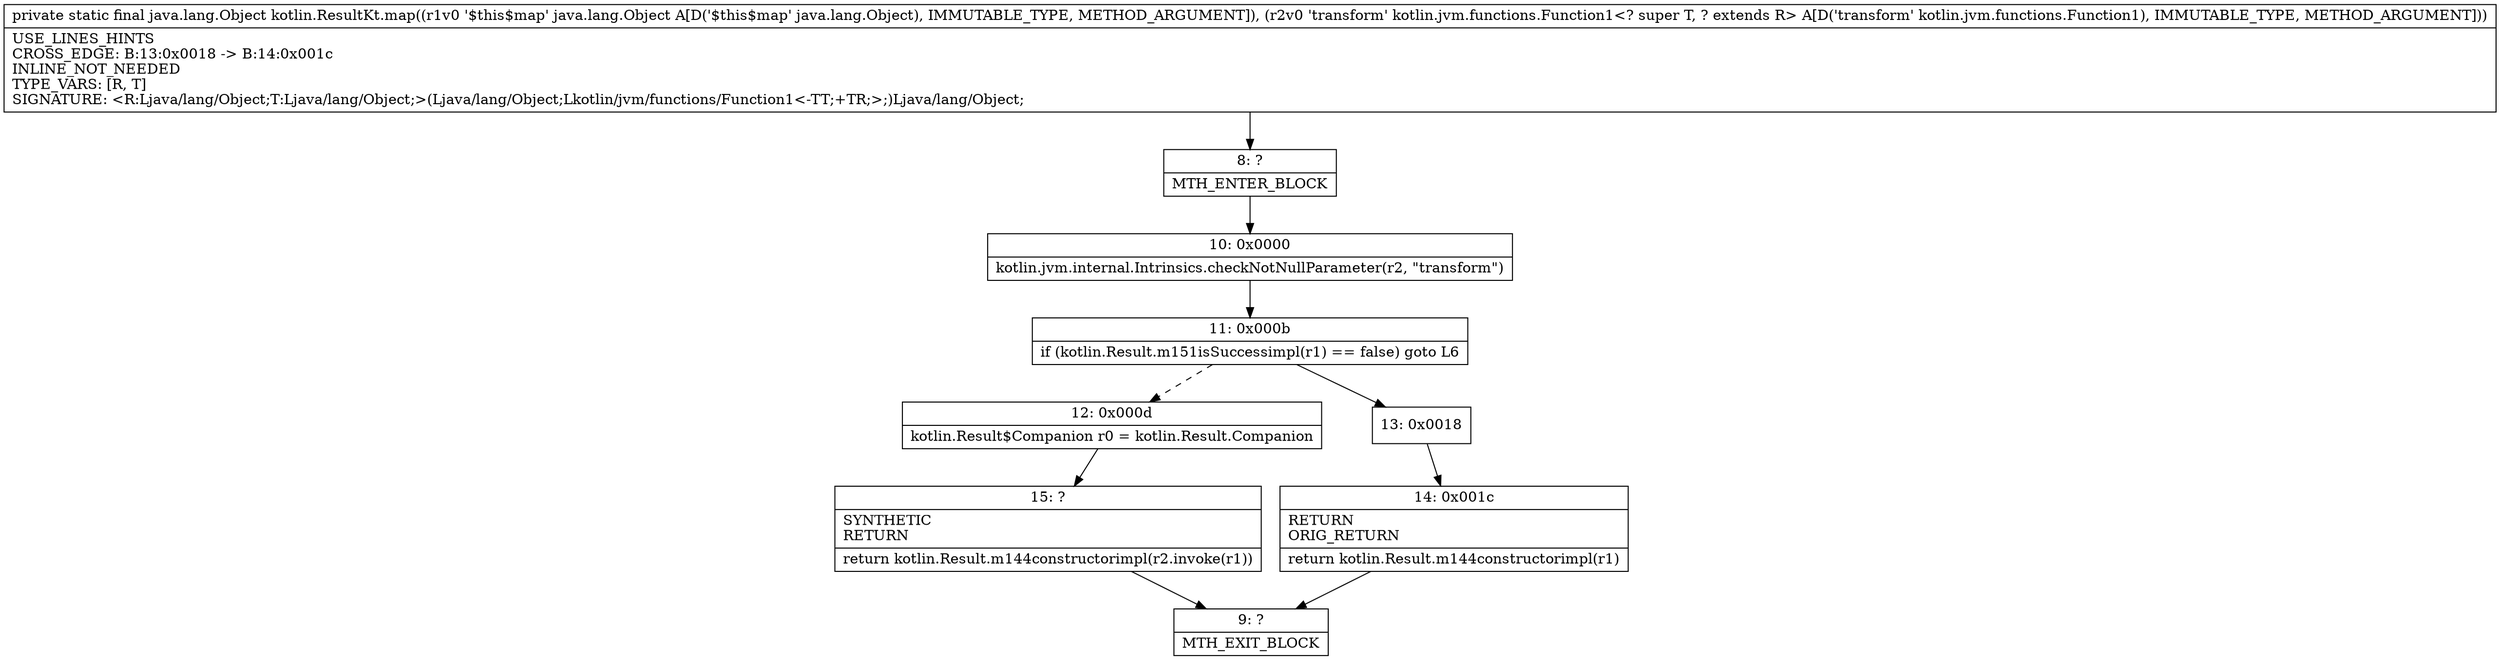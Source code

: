 digraph "CFG forkotlin.ResultKt.map(Ljava\/lang\/Object;Lkotlin\/jvm\/functions\/Function1;)Ljava\/lang\/Object;" {
Node_8 [shape=record,label="{8\:\ ?|MTH_ENTER_BLOCK\l}"];
Node_10 [shape=record,label="{10\:\ 0x0000|kotlin.jvm.internal.Intrinsics.checkNotNullParameter(r2, \"transform\")\l}"];
Node_11 [shape=record,label="{11\:\ 0x000b|if (kotlin.Result.m151isSuccessimpl(r1) == false) goto L6\l}"];
Node_12 [shape=record,label="{12\:\ 0x000d|kotlin.Result$Companion r0 = kotlin.Result.Companion\l}"];
Node_15 [shape=record,label="{15\:\ ?|SYNTHETIC\lRETURN\l|return kotlin.Result.m144constructorimpl(r2.invoke(r1))\l}"];
Node_9 [shape=record,label="{9\:\ ?|MTH_EXIT_BLOCK\l}"];
Node_13 [shape=record,label="{13\:\ 0x0018}"];
Node_14 [shape=record,label="{14\:\ 0x001c|RETURN\lORIG_RETURN\l|return kotlin.Result.m144constructorimpl(r1)\l}"];
MethodNode[shape=record,label="{private static final java.lang.Object kotlin.ResultKt.map((r1v0 '$this$map' java.lang.Object A[D('$this$map' java.lang.Object), IMMUTABLE_TYPE, METHOD_ARGUMENT]), (r2v0 'transform' kotlin.jvm.functions.Function1\<? super T, ? extends R\> A[D('transform' kotlin.jvm.functions.Function1), IMMUTABLE_TYPE, METHOD_ARGUMENT]))  | USE_LINES_HINTS\lCROSS_EDGE: B:13:0x0018 \-\> B:14:0x001c\lINLINE_NOT_NEEDED\lTYPE_VARS: [R, T]\lSIGNATURE: \<R:Ljava\/lang\/Object;T:Ljava\/lang\/Object;\>(Ljava\/lang\/Object;Lkotlin\/jvm\/functions\/Function1\<\-TT;+TR;\>;)Ljava\/lang\/Object;\l}"];
MethodNode -> Node_8;Node_8 -> Node_10;
Node_10 -> Node_11;
Node_11 -> Node_12[style=dashed];
Node_11 -> Node_13;
Node_12 -> Node_15;
Node_15 -> Node_9;
Node_13 -> Node_14;
Node_14 -> Node_9;
}

